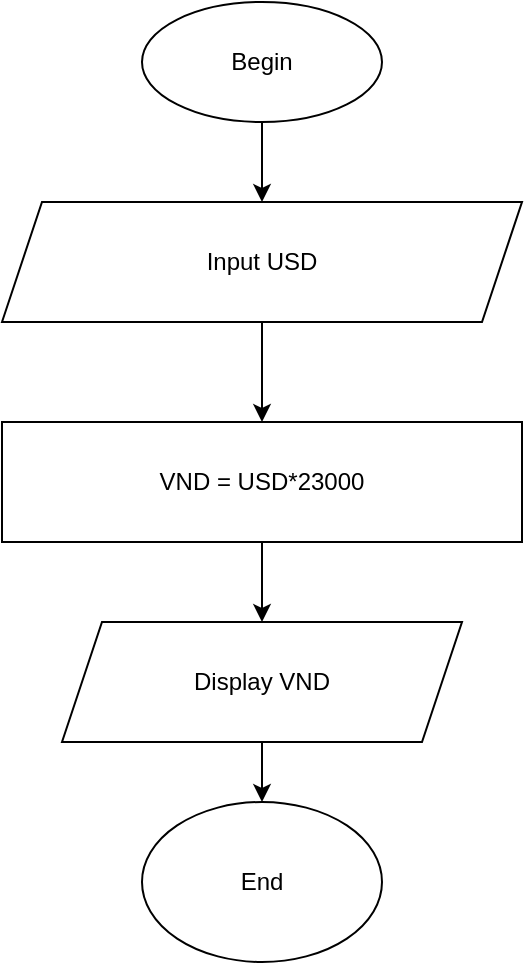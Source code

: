 <mxfile version="14.2.7" type="device"><diagram id="x4jwCmmDUQMPErhMrJSK" name="Page-1"><mxGraphModel dx="868" dy="384" grid="1" gridSize="10" guides="1" tooltips="1" connect="1" arrows="1" fold="1" page="1" pageScale="1" pageWidth="827" pageHeight="1169" math="0" shadow="0"><root><mxCell id="0"/><mxCell id="1" parent="0"/><mxCell id="cFeR1Xls0RIzeXAUV_LZ-1" value="Begin" style="ellipse;whiteSpace=wrap;html=1;" vertex="1" parent="1"><mxGeometry x="360" y="60" width="120" height="60" as="geometry"/></mxCell><mxCell id="cFeR1Xls0RIzeXAUV_LZ-2" value="End" style="ellipse;whiteSpace=wrap;html=1;" vertex="1" parent="1"><mxGeometry x="360" y="460" width="120" height="80" as="geometry"/></mxCell><mxCell id="cFeR1Xls0RIzeXAUV_LZ-3" value="" style="endArrow=classic;html=1;exitX=0.5;exitY=1;exitDx=0;exitDy=0;entryX=0.5;entryY=0;entryDx=0;entryDy=0;" edge="1" parent="1" source="cFeR1Xls0RIzeXAUV_LZ-1" target="cFeR1Xls0RIzeXAUV_LZ-4"><mxGeometry width="50" height="50" relative="1" as="geometry"><mxPoint x="390" y="260" as="sourcePoint"/><mxPoint x="410" y="160" as="targetPoint"/></mxGeometry></mxCell><mxCell id="cFeR1Xls0RIzeXAUV_LZ-4" value="Input USD" style="shape=parallelogram;perimeter=parallelogramPerimeter;whiteSpace=wrap;html=1;fixedSize=1;" vertex="1" parent="1"><mxGeometry x="290" y="160" width="260" height="60" as="geometry"/></mxCell><mxCell id="cFeR1Xls0RIzeXAUV_LZ-12" value="VND = USD*23000" style="rounded=0;whiteSpace=wrap;html=1;" vertex="1" parent="1"><mxGeometry x="290" y="270" width="260" height="60" as="geometry"/></mxCell><mxCell id="cFeR1Xls0RIzeXAUV_LZ-13" value="" style="endArrow=classic;html=1;exitX=0.5;exitY=1;exitDx=0;exitDy=0;entryX=0.5;entryY=0;entryDx=0;entryDy=0;" edge="1" parent="1" source="cFeR1Xls0RIzeXAUV_LZ-4" target="cFeR1Xls0RIzeXAUV_LZ-12"><mxGeometry width="50" height="50" relative="1" as="geometry"><mxPoint x="390" y="260" as="sourcePoint"/><mxPoint x="440" y="210" as="targetPoint"/></mxGeometry></mxCell><mxCell id="cFeR1Xls0RIzeXAUV_LZ-14" value="" style="endArrow=classic;html=1;entryX=0.5;entryY=0;entryDx=0;entryDy=0;" edge="1" parent="1" source="cFeR1Xls0RIzeXAUV_LZ-12"><mxGeometry width="50" height="50" relative="1" as="geometry"><mxPoint x="430" y="230" as="sourcePoint"/><mxPoint x="430" y="270" as="targetPoint"/></mxGeometry></mxCell><mxCell id="cFeR1Xls0RIzeXAUV_LZ-15" value="" style="endArrow=classic;html=1;exitX=0.5;exitY=1;exitDx=0;exitDy=0;" edge="1" parent="1" source="cFeR1Xls0RIzeXAUV_LZ-12"><mxGeometry width="50" height="50" relative="1" as="geometry"><mxPoint x="440" y="240" as="sourcePoint"/><mxPoint x="420" y="370" as="targetPoint"/></mxGeometry></mxCell><mxCell id="cFeR1Xls0RIzeXAUV_LZ-16" value="Display VND" style="shape=parallelogram;perimeter=parallelogramPerimeter;whiteSpace=wrap;html=1;fixedSize=1;" vertex="1" parent="1"><mxGeometry x="320" y="370" width="200" height="60" as="geometry"/></mxCell><mxCell id="cFeR1Xls0RIzeXAUV_LZ-17" value="" style="endArrow=classic;html=1;exitX=0.5;exitY=1;exitDx=0;exitDy=0;entryX=0.5;entryY=0;entryDx=0;entryDy=0;" edge="1" parent="1" source="cFeR1Xls0RIzeXAUV_LZ-16" target="cFeR1Xls0RIzeXAUV_LZ-2"><mxGeometry width="50" height="50" relative="1" as="geometry"><mxPoint x="390" y="400" as="sourcePoint"/><mxPoint x="440" y="350" as="targetPoint"/></mxGeometry></mxCell></root></mxGraphModel></diagram></mxfile>